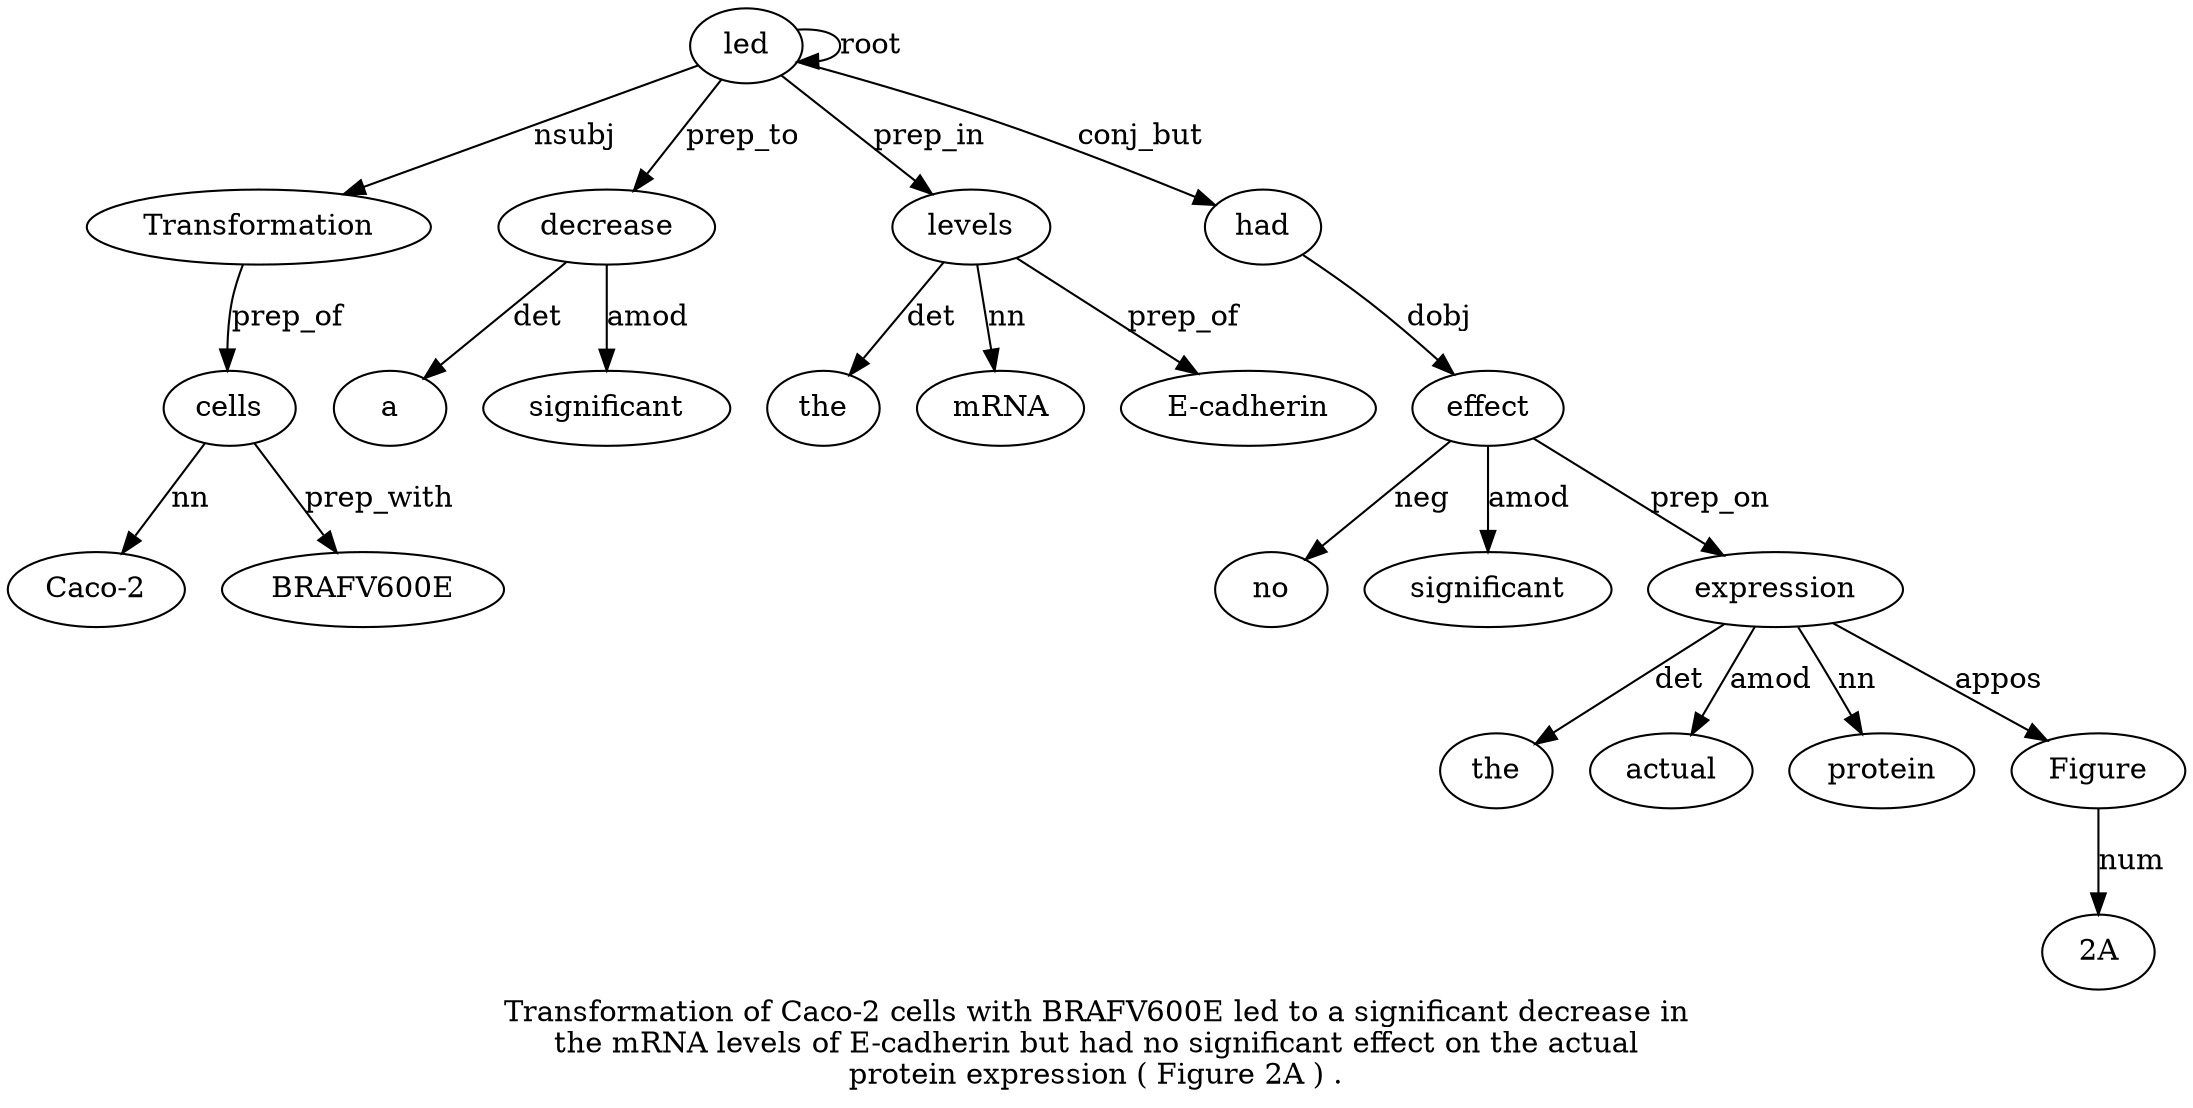 digraph "Transformation of Caco-2 cells with BRAFV600E led to a significant decrease in the mRNA levels of E-cadherin but had no significant effect on the actual protein expression ( Figure 2A ) ." {
label="Transformation of Caco-2 cells with BRAFV600E led to a significant decrease in
the mRNA levels of E-cadherin but had no significant effect on the actual
protein expression ( Figure 2A ) .";
led7 [style=filled, fillcolor=white, label=led];
Transformation1 [style=filled, fillcolor=white, label=Transformation];
led7 -> Transformation1  [label=nsubj];
cells4 [style=filled, fillcolor=white, label=cells];
"Caco-23" [style=filled, fillcolor=white, label="Caco-2"];
cells4 -> "Caco-23"  [label=nn];
Transformation1 -> cells4  [label=prep_of];
BRAFV600E [style=filled, fillcolor=white, label=BRAFV600E];
cells4 -> BRAFV600E  [label=prep_with];
led7 -> led7  [label=root];
decrease11 [style=filled, fillcolor=white, label=decrease];
a9 [style=filled, fillcolor=white, label=a];
decrease11 -> a9  [label=det];
significant10 [style=filled, fillcolor=white, label=significant];
decrease11 -> significant10  [label=amod];
led7 -> decrease11  [label=prep_to];
levels15 [style=filled, fillcolor=white, label=levels];
the13 [style=filled, fillcolor=white, label=the];
levels15 -> the13  [label=det];
mRNA14 [style=filled, fillcolor=white, label=mRNA];
levels15 -> mRNA14  [label=nn];
led7 -> levels15  [label=prep_in];
"E-cadherin17" [style=filled, fillcolor=white, label="E-cadherin"];
levels15 -> "E-cadherin17"  [label=prep_of];
had19 [style=filled, fillcolor=white, label=had];
led7 -> had19  [label=conj_but];
effect22 [style=filled, fillcolor=white, label=effect];
no20 [style=filled, fillcolor=white, label=no];
effect22 -> no20  [label=neg];
significant21 [style=filled, fillcolor=white, label=significant];
effect22 -> significant21  [label=amod];
had19 -> effect22  [label=dobj];
expression27 [style=filled, fillcolor=white, label=expression];
the24 [style=filled, fillcolor=white, label=the];
expression27 -> the24  [label=det];
actual25 [style=filled, fillcolor=white, label=actual];
expression27 -> actual25  [label=amod];
protein26 [style=filled, fillcolor=white, label=protein];
expression27 -> protein26  [label=nn];
effect22 -> expression27  [label=prep_on];
Figure29 [style=filled, fillcolor=white, label=Figure];
expression27 -> Figure29  [label=appos];
"2A30" [style=filled, fillcolor=white, label="2A"];
Figure29 -> "2A30"  [label=num];
}
